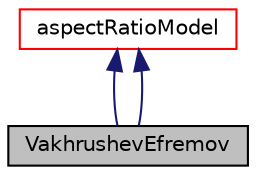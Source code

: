 digraph "VakhrushevEfremov"
{
  bgcolor="transparent";
  edge [fontname="Helvetica",fontsize="10",labelfontname="Helvetica",labelfontsize="10"];
  node [fontname="Helvetica",fontsize="10",shape=record];
  Node3 [label="VakhrushevEfremov",height=0.2,width=0.4,color="black", fillcolor="grey75", style="filled", fontcolor="black"];
  Node4 -> Node3 [dir="back",color="midnightblue",fontsize="10",style="solid",fontname="Helvetica"];
  Node4 [label="aspectRatioModel",height=0.2,width=0.4,color="red",URL="$a02328.html"];
  Node4 -> Node3 [dir="back",color="midnightblue",fontsize="10",style="solid",fontname="Helvetica"];
}
